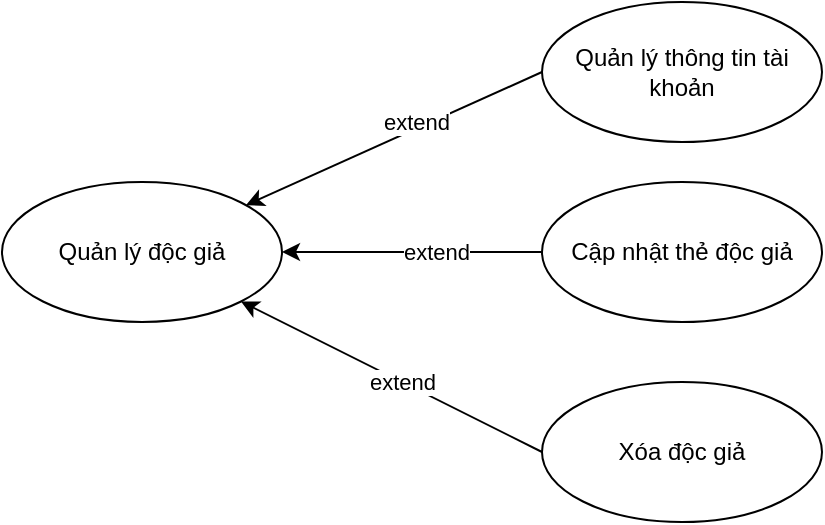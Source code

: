 <mxfile version="24.7.14">
  <diagram name="Page-1" id="Oq3CJiL0T3c38GLADFl2">
    <mxGraphModel dx="1002" dy="565" grid="1" gridSize="10" guides="1" tooltips="1" connect="1" arrows="1" fold="1" page="1" pageScale="1" pageWidth="1654" pageHeight="2336" math="0" shadow="0">
      <root>
        <mxCell id="0" />
        <mxCell id="1" parent="0" />
        <mxCell id="ma6ObScLwg23mk8OoGNN-1" style="rounded=0;orthogonalLoop=1;jettySize=auto;html=1;exitX=0;exitY=0.5;exitDx=0;exitDy=0;" edge="1" parent="1" source="ma6ObScLwg23mk8OoGNN-6" target="ma6ObScLwg23mk8OoGNN-5">
          <mxGeometry relative="1" as="geometry" />
        </mxCell>
        <mxCell id="ma6ObScLwg23mk8OoGNN-2" value="extend" style="edgeLabel;html=1;align=center;verticalAlign=middle;resizable=0;points=[];" vertex="1" connectable="0" parent="ma6ObScLwg23mk8OoGNN-1">
          <mxGeometry x="-0.163" y="-3" relative="1" as="geometry">
            <mxPoint as="offset" />
          </mxGeometry>
        </mxCell>
        <mxCell id="ma6ObScLwg23mk8OoGNN-3" style="rounded=0;orthogonalLoop=1;jettySize=auto;html=1;exitX=0;exitY=0.5;exitDx=0;exitDy=0;" edge="1" parent="1" source="ma6ObScLwg23mk8OoGNN-7" target="ma6ObScLwg23mk8OoGNN-5">
          <mxGeometry relative="1" as="geometry" />
        </mxCell>
        <mxCell id="ma6ObScLwg23mk8OoGNN-4" style="rounded=0;orthogonalLoop=1;jettySize=auto;html=1;exitX=0;exitY=0.5;exitDx=0;exitDy=0;" edge="1" parent="1" source="ma6ObScLwg23mk8OoGNN-8" target="ma6ObScLwg23mk8OoGNN-5">
          <mxGeometry relative="1" as="geometry" />
        </mxCell>
        <mxCell id="ma6ObScLwg23mk8OoGNN-5" value="Quản lý độc giả" style="ellipse;whiteSpace=wrap;html=1;" vertex="1" parent="1">
          <mxGeometry x="200" y="160" width="140" height="70" as="geometry" />
        </mxCell>
        <mxCell id="ma6ObScLwg23mk8OoGNN-6" value="Quản lý thông tin tài khoản" style="ellipse;whiteSpace=wrap;html=1;" vertex="1" parent="1">
          <mxGeometry x="470" y="70" width="140" height="70" as="geometry" />
        </mxCell>
        <mxCell id="ma6ObScLwg23mk8OoGNN-7" value="Cập nhật thẻ độc giả" style="ellipse;whiteSpace=wrap;html=1;" vertex="1" parent="1">
          <mxGeometry x="470" y="160" width="140" height="70" as="geometry" />
        </mxCell>
        <mxCell id="ma6ObScLwg23mk8OoGNN-8" value="Xóa độc giả" style="ellipse;whiteSpace=wrap;html=1;" vertex="1" parent="1">
          <mxGeometry x="470" y="260" width="140" height="70" as="geometry" />
        </mxCell>
        <mxCell id="ma6ObScLwg23mk8OoGNN-9" value="extend" style="edgeLabel;html=1;align=center;verticalAlign=middle;resizable=0;points=[];" vertex="1" connectable="0" parent="1">
          <mxGeometry x="416.758" y="194.999" as="geometry" />
        </mxCell>
        <mxCell id="ma6ObScLwg23mk8OoGNN-10" value="extend" style="edgeLabel;html=1;align=center;verticalAlign=middle;resizable=0;points=[];" vertex="1" connectable="0" parent="1">
          <mxGeometry x="399.998" y="259.999" as="geometry" />
        </mxCell>
      </root>
    </mxGraphModel>
  </diagram>
</mxfile>
